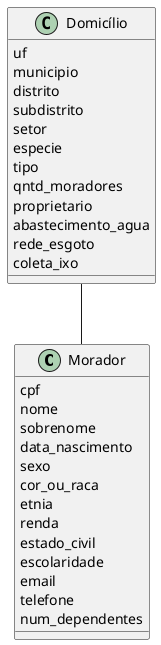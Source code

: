@startuml diagrama_de_classes

class Morador {
    cpf
    nome
    sobrenome
    data_nascimento
    sexo
    cor_ou_raca
    etnia
    renda
    estado_civil
    escolaridade
    email
    telefone
    num_dependentes
}

class Domicílio {
    uf
    municipio
    distrito
    subdistrito
    setor
    especie
    tipo
    qntd_moradores
    proprietario
    abastecimento_agua
    rede_esgoto
    coleta_ixo
}

Domicílio -- Morador

@enduml